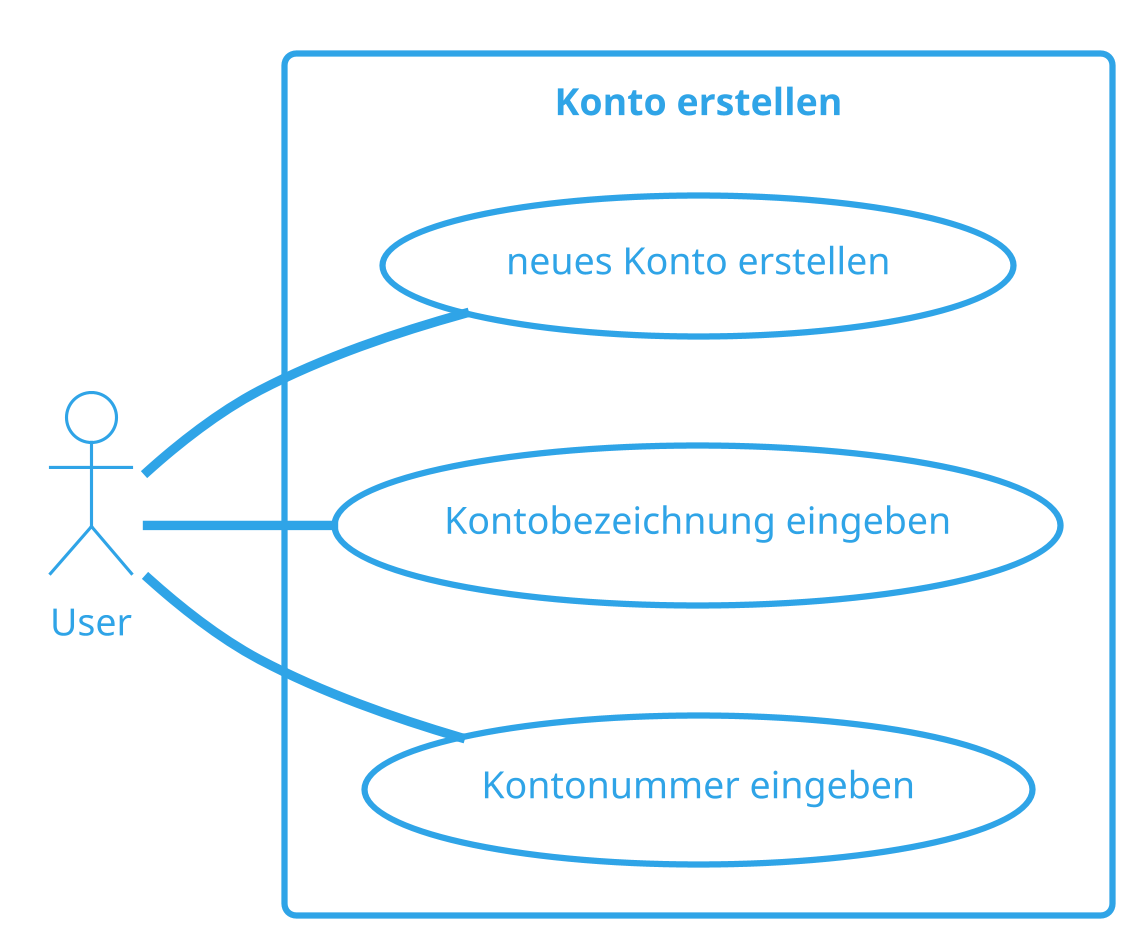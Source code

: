 @startuml kontoErstellen
!theme cerulean-outline
skinparam dpi 300
left to right direction
actor "User" as user
rectangle "Konto erstellen" {
  usecase "neues Konto erstellen" as UC1
  usecase "Kontobezeichnung eingeben" as UC2
  usecase "Kontonummer eingeben" as UC3
}  
user -- UC1
user -- UC2
user -- UC3
@enduml